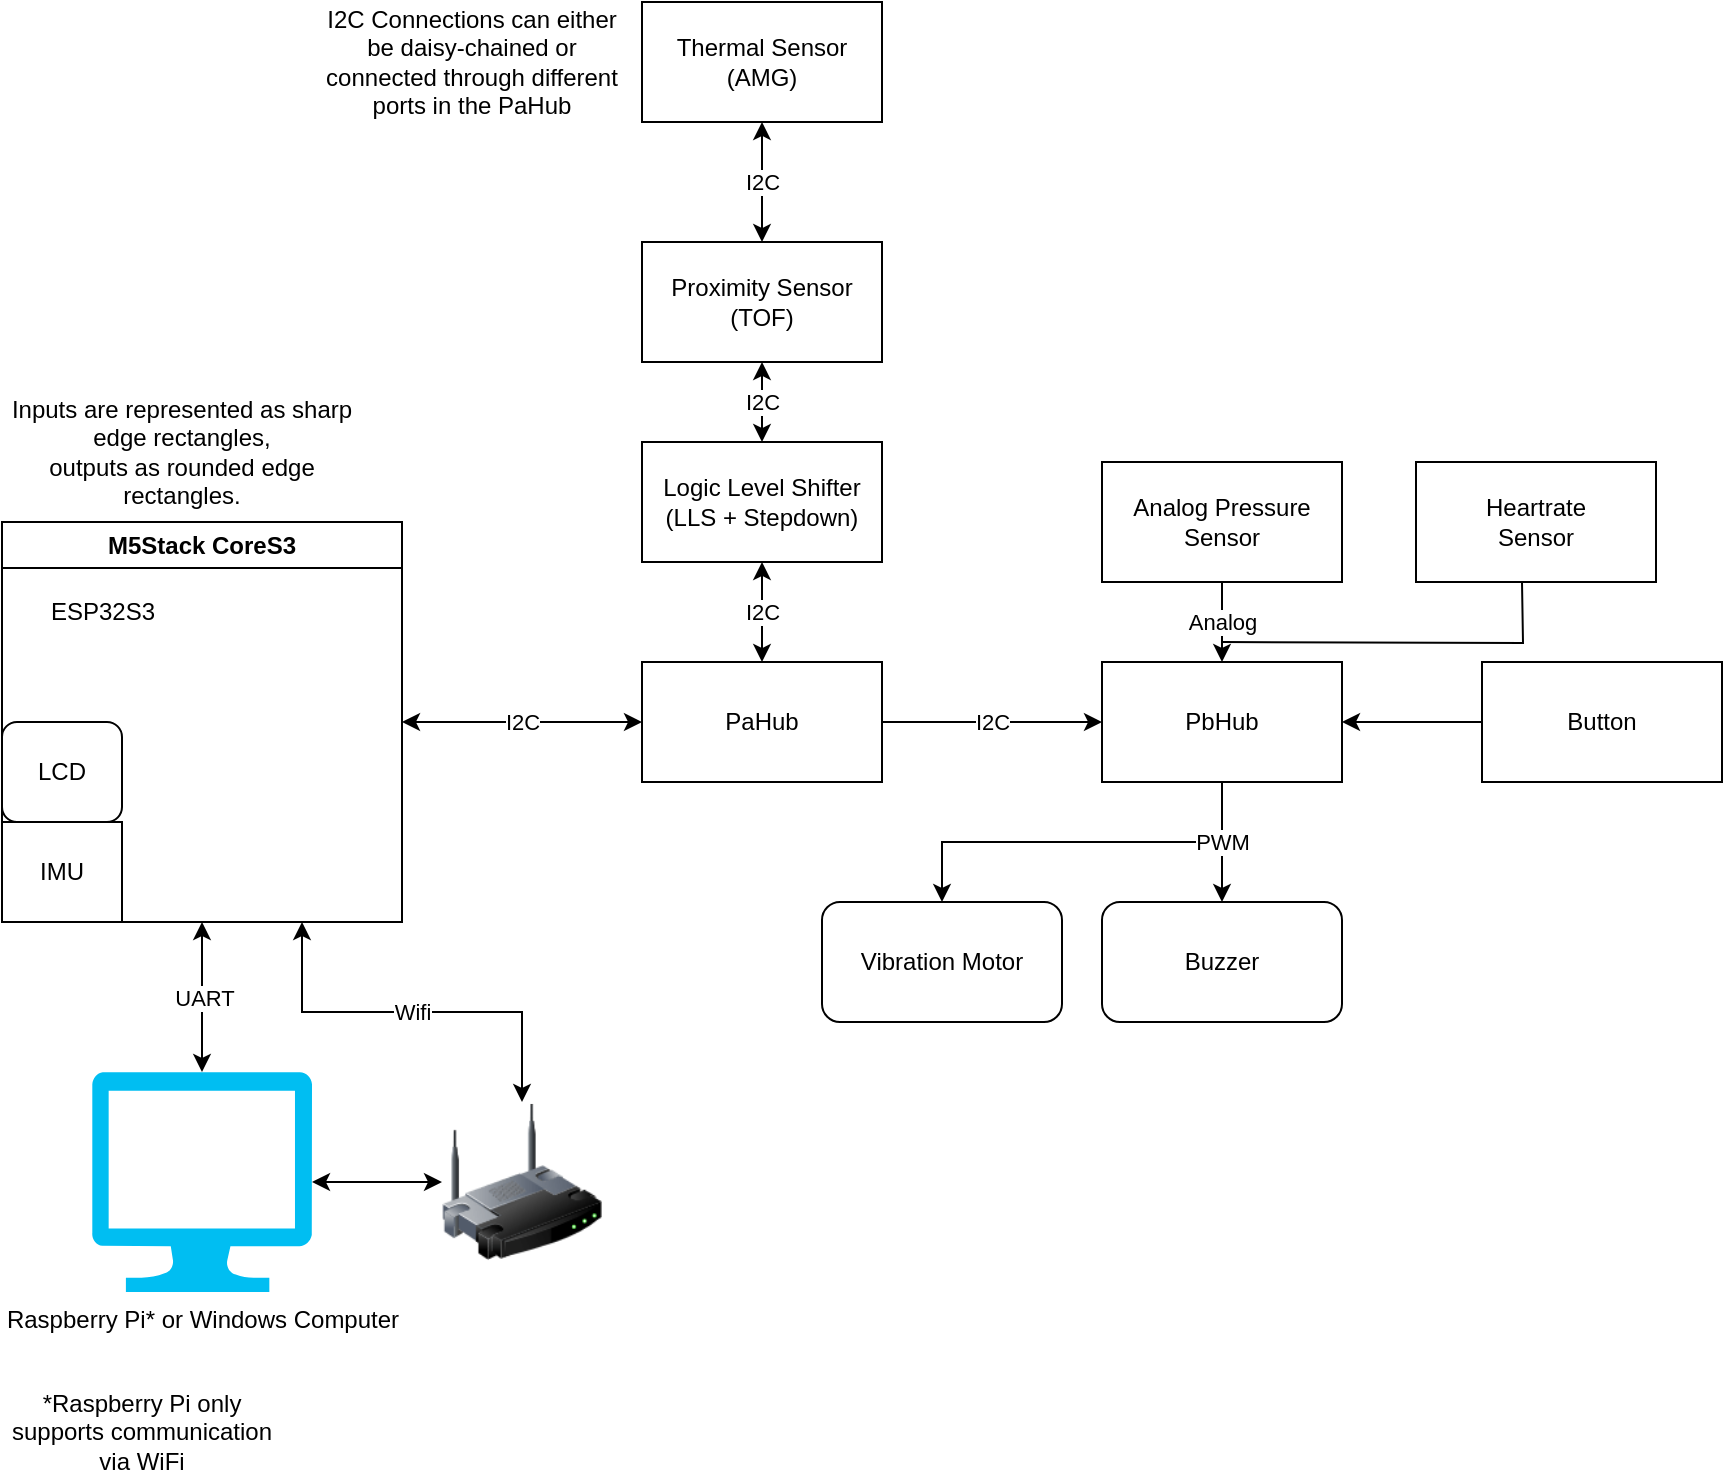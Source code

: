 <mxfile version="24.2.1" type="device">
  <diagram name="Page-1" id="L8j-c3YBWOeJJrME1N-z">
    <mxGraphModel dx="1364" dy="766" grid="1" gridSize="10" guides="1" tooltips="1" connect="1" arrows="1" fold="1" page="1" pageScale="1" pageWidth="827" pageHeight="1169" math="0" shadow="0">
      <root>
        <mxCell id="0" />
        <mxCell id="1" parent="0" />
        <mxCell id="5uGWzuY_lre10eIsBFzZ-10" value="Wifi" style="edgeStyle=orthogonalEdgeStyle;rounded=0;orthogonalLoop=1;jettySize=auto;html=1;exitX=0.75;exitY=1;exitDx=0;exitDy=0;entryX=0.5;entryY=0;entryDx=0;entryDy=0;endArrow=classic;endFill=1;startArrow=classic;startFill=1;" parent="1" source="5uGWzuY_lre10eIsBFzZ-1" target="5uGWzuY_lre10eIsBFzZ-8" edge="1">
          <mxGeometry relative="1" as="geometry" />
        </mxCell>
        <mxCell id="5uGWzuY_lre10eIsBFzZ-12" value="I2C" style="edgeStyle=orthogonalEdgeStyle;rounded=0;orthogonalLoop=1;jettySize=auto;html=1;exitX=1;exitY=0.5;exitDx=0;exitDy=0;entryX=0;entryY=0.5;entryDx=0;entryDy=0;startArrow=classic;startFill=1;" parent="1" source="5uGWzuY_lre10eIsBFzZ-1" target="5uGWzuY_lre10eIsBFzZ-11" edge="1">
          <mxGeometry relative="1" as="geometry" />
        </mxCell>
        <mxCell id="5uGWzuY_lre10eIsBFzZ-1" value="M5Stack CoreS3" style="swimlane;whiteSpace=wrap;html=1;" parent="1" vertex="1">
          <mxGeometry x="120" y="280" width="200" height="200" as="geometry" />
        </mxCell>
        <mxCell id="5uGWzuY_lre10eIsBFzZ-2" value="ESP32S3" style="text;html=1;align=center;verticalAlign=middle;resizable=0;points=[];autosize=1;strokeColor=none;fillColor=none;" parent="5uGWzuY_lre10eIsBFzZ-1" vertex="1">
          <mxGeometry x="10" y="30" width="80" height="30" as="geometry" />
        </mxCell>
        <mxCell id="5uGWzuY_lre10eIsBFzZ-4" value="IMU" style="rounded=0;whiteSpace=wrap;html=1;" parent="5uGWzuY_lre10eIsBFzZ-1" vertex="1">
          <mxGeometry y="150" width="60" height="50" as="geometry" />
        </mxCell>
        <mxCell id="5uGWzuY_lre10eIsBFzZ-5" value="LCD" style="rounded=1;whiteSpace=wrap;html=1;" parent="5uGWzuY_lre10eIsBFzZ-1" vertex="1">
          <mxGeometry y="100" width="60" height="50" as="geometry" />
        </mxCell>
        <mxCell id="5uGWzuY_lre10eIsBFzZ-6" value="Raspberry Pi* or Windows Computer" style="verticalLabelPosition=bottom;html=1;verticalAlign=top;align=center;strokeColor=none;fillColor=#00BEF2;shape=mxgraph.azure.computer;pointerEvents=1;" parent="1" vertex="1">
          <mxGeometry x="165" y="555" width="110" height="110" as="geometry" />
        </mxCell>
        <mxCell id="5uGWzuY_lre10eIsBFzZ-7" value="UART" style="edgeStyle=orthogonalEdgeStyle;rounded=0;orthogonalLoop=1;jettySize=auto;html=1;exitX=0.5;exitY=1;exitDx=0;exitDy=0;startArrow=classic;startFill=1;" parent="1" source="5uGWzuY_lre10eIsBFzZ-1" edge="1">
          <mxGeometry relative="1" as="geometry">
            <mxPoint x="220" y="555" as="targetPoint" />
          </mxGeometry>
        </mxCell>
        <mxCell id="5uGWzuY_lre10eIsBFzZ-9" value="" style="edgeStyle=orthogonalEdgeStyle;rounded=0;orthogonalLoop=1;jettySize=auto;html=1;startArrow=classic;startFill=1;" parent="1" source="5uGWzuY_lre10eIsBFzZ-8" target="5uGWzuY_lre10eIsBFzZ-6" edge="1">
          <mxGeometry relative="1" as="geometry" />
        </mxCell>
        <mxCell id="5uGWzuY_lre10eIsBFzZ-8" value="" style="image;html=1;image=img/lib/clip_art/networking/Wireless_Router_128x128.png" parent="1" vertex="1">
          <mxGeometry x="340" y="570" width="80" height="80" as="geometry" />
        </mxCell>
        <mxCell id="5uGWzuY_lre10eIsBFzZ-14" value="I2C" style="edgeStyle=orthogonalEdgeStyle;rounded=0;orthogonalLoop=1;jettySize=auto;html=1;" parent="1" source="5uGWzuY_lre10eIsBFzZ-11" target="5uGWzuY_lre10eIsBFzZ-13" edge="1">
          <mxGeometry relative="1" as="geometry" />
        </mxCell>
        <mxCell id="5uGWzuY_lre10eIsBFzZ-21" value="I2C" style="edgeStyle=orthogonalEdgeStyle;rounded=0;orthogonalLoop=1;jettySize=auto;html=1;entryX=0.5;entryY=1;entryDx=0;entryDy=0;startArrow=classic;startFill=1;" parent="1" source="5uGWzuY_lre10eIsBFzZ-11" target="5uGWzuY_lre10eIsBFzZ-20" edge="1">
          <mxGeometry relative="1" as="geometry" />
        </mxCell>
        <mxCell id="5uGWzuY_lre10eIsBFzZ-11" value="PaHub" style="rounded=0;whiteSpace=wrap;html=1;" parent="1" vertex="1">
          <mxGeometry x="440" y="350" width="120" height="60" as="geometry" />
        </mxCell>
        <mxCell id="5uGWzuY_lre10eIsBFzZ-26" style="edgeStyle=orthogonalEdgeStyle;rounded=0;orthogonalLoop=1;jettySize=auto;html=1;exitX=0.5;exitY=1;exitDx=0;exitDy=0;entryX=0.5;entryY=0;entryDx=0;entryDy=0;" parent="1" source="5uGWzuY_lre10eIsBFzZ-13" target="5uGWzuY_lre10eIsBFzZ-25" edge="1">
          <mxGeometry relative="1" as="geometry" />
        </mxCell>
        <mxCell id="5uGWzuY_lre10eIsBFzZ-27" value="PWM" style="edgeStyle=orthogonalEdgeStyle;rounded=0;orthogonalLoop=1;jettySize=auto;html=1;exitX=0.5;exitY=1;exitDx=0;exitDy=0;entryX=0.5;entryY=0;entryDx=0;entryDy=0;" parent="1" source="5uGWzuY_lre10eIsBFzZ-13" target="5uGWzuY_lre10eIsBFzZ-24" edge="1">
          <mxGeometry relative="1" as="geometry" />
        </mxCell>
        <mxCell id="5uGWzuY_lre10eIsBFzZ-28" value="Analog" style="edgeStyle=orthogonalEdgeStyle;rounded=0;orthogonalLoop=1;jettySize=auto;html=1;startArrow=classic;startFill=1;endArrow=none;endFill=0;" parent="1" source="5uGWzuY_lre10eIsBFzZ-13" target="5uGWzuY_lre10eIsBFzZ-29" edge="1">
          <mxGeometry relative="1" as="geometry">
            <mxPoint x="730" y="280" as="targetPoint" />
            <Array as="points">
              <mxPoint x="730" y="330" />
              <mxPoint x="730" y="330" />
            </Array>
          </mxGeometry>
        </mxCell>
        <mxCell id="5uGWzuY_lre10eIsBFzZ-30" style="edgeStyle=orthogonalEdgeStyle;rounded=0;orthogonalLoop=1;jettySize=auto;html=1;exitX=1;exitY=0.5;exitDx=0;exitDy=0;startArrow=classic;startFill=1;endArrow=none;endFill=0;" parent="1" source="5uGWzuY_lre10eIsBFzZ-13" target="5uGWzuY_lre10eIsBFzZ-31" edge="1">
          <mxGeometry relative="1" as="geometry">
            <mxPoint x="850" y="380" as="targetPoint" />
          </mxGeometry>
        </mxCell>
        <mxCell id="5uGWzuY_lre10eIsBFzZ-34" style="edgeStyle=orthogonalEdgeStyle;rounded=0;orthogonalLoop=1;jettySize=auto;html=1;exitX=0.5;exitY=0;exitDx=0;exitDy=0;startArrow=none;startFill=0;endArrow=none;endFill=0;" parent="1" edge="1">
          <mxGeometry relative="1" as="geometry">
            <mxPoint x="880" y="310" as="targetPoint" />
            <mxPoint x="730" y="340" as="sourcePoint" />
          </mxGeometry>
        </mxCell>
        <mxCell id="5uGWzuY_lre10eIsBFzZ-13" value="PbHub" style="rounded=0;whiteSpace=wrap;html=1;" parent="1" vertex="1">
          <mxGeometry x="670" y="350" width="120" height="60" as="geometry" />
        </mxCell>
        <mxCell id="5uGWzuY_lre10eIsBFzZ-18" value="I2C" style="edgeStyle=orthogonalEdgeStyle;rounded=0;orthogonalLoop=1;jettySize=auto;html=1;entryX=0.5;entryY=1;entryDx=0;entryDy=0;startArrow=classic;startFill=1;" parent="1" source="5uGWzuY_lre10eIsBFzZ-15" target="5uGWzuY_lre10eIsBFzZ-17" edge="1">
          <mxGeometry relative="1" as="geometry" />
        </mxCell>
        <mxCell id="5uGWzuY_lre10eIsBFzZ-15" value="Proximity Sensor&lt;div&gt;(TOF)&lt;/div&gt;" style="rounded=0;whiteSpace=wrap;html=1;" parent="1" vertex="1">
          <mxGeometry x="440" y="140" width="120" height="60" as="geometry" />
        </mxCell>
        <mxCell id="5uGWzuY_lre10eIsBFzZ-17" value="Thermal Sensor&lt;div&gt;(AMG)&lt;/div&gt;" style="rounded=0;whiteSpace=wrap;html=1;" parent="1" vertex="1">
          <mxGeometry x="440" y="20" width="120" height="60" as="geometry" />
        </mxCell>
        <mxCell id="5uGWzuY_lre10eIsBFzZ-19" value="I2C Connections can either be daisy-chained or connected through different ports in the PaHub" style="text;html=1;align=center;verticalAlign=middle;whiteSpace=wrap;rounded=0;" parent="1" vertex="1">
          <mxGeometry x="280" y="35" width="150" height="30" as="geometry" />
        </mxCell>
        <mxCell id="5uGWzuY_lre10eIsBFzZ-22" value="I2C" style="edgeStyle=orthogonalEdgeStyle;rounded=0;orthogonalLoop=1;jettySize=auto;html=1;exitX=0.5;exitY=0;exitDx=0;exitDy=0;entryX=0.5;entryY=1;entryDx=0;entryDy=0;startArrow=classic;startFill=1;" parent="1" source="5uGWzuY_lre10eIsBFzZ-20" target="5uGWzuY_lre10eIsBFzZ-15" edge="1">
          <mxGeometry relative="1" as="geometry" />
        </mxCell>
        <mxCell id="5uGWzuY_lre10eIsBFzZ-20" value="Logic Level Shifter&lt;div&gt;(LLS + Stepdown)&lt;/div&gt;" style="rounded=0;whiteSpace=wrap;html=1;" parent="1" vertex="1">
          <mxGeometry x="440" y="240" width="120" height="60" as="geometry" />
        </mxCell>
        <mxCell id="5uGWzuY_lre10eIsBFzZ-24" value="Buzzer" style="rounded=1;whiteSpace=wrap;html=1;" parent="1" vertex="1">
          <mxGeometry x="670" y="470" width="120" height="60" as="geometry" />
        </mxCell>
        <mxCell id="5uGWzuY_lre10eIsBFzZ-25" value="Vibration Motor" style="rounded=1;whiteSpace=wrap;html=1;" parent="1" vertex="1">
          <mxGeometry x="530" y="470" width="120" height="60" as="geometry" />
        </mxCell>
        <mxCell id="5uGWzuY_lre10eIsBFzZ-29" value="Analog Pressure Sensor" style="rounded=0;whiteSpace=wrap;html=1;" parent="1" vertex="1">
          <mxGeometry x="670" y="250" width="120" height="60" as="geometry" />
        </mxCell>
        <mxCell id="5uGWzuY_lre10eIsBFzZ-31" value="Button" style="rounded=0;whiteSpace=wrap;html=1;" parent="1" vertex="1">
          <mxGeometry x="860" y="350" width="120" height="60" as="geometry" />
        </mxCell>
        <mxCell id="5uGWzuY_lre10eIsBFzZ-32" value="Inputs are represented as sharp edge rectangles,&lt;div&gt;outputs as rounded edge rectangles.&lt;/div&gt;" style="text;html=1;align=center;verticalAlign=middle;whiteSpace=wrap;rounded=0;" parent="1" vertex="1">
          <mxGeometry x="120" y="230" width="180" height="30" as="geometry" />
        </mxCell>
        <mxCell id="5uGWzuY_lre10eIsBFzZ-35" value="Heartrate&lt;div&gt;Sensor&lt;/div&gt;" style="rounded=0;whiteSpace=wrap;html=1;" parent="1" vertex="1">
          <mxGeometry x="827" y="250" width="120" height="60" as="geometry" />
        </mxCell>
        <mxCell id="R8gsrFvR6E6c9GJMRXPF-1" value="*Raspberry Pi only supports communication via WiFi" style="text;html=1;align=center;verticalAlign=middle;whiteSpace=wrap;rounded=0;" vertex="1" parent="1">
          <mxGeometry x="120" y="720" width="140" height="30" as="geometry" />
        </mxCell>
      </root>
    </mxGraphModel>
  </diagram>
</mxfile>
